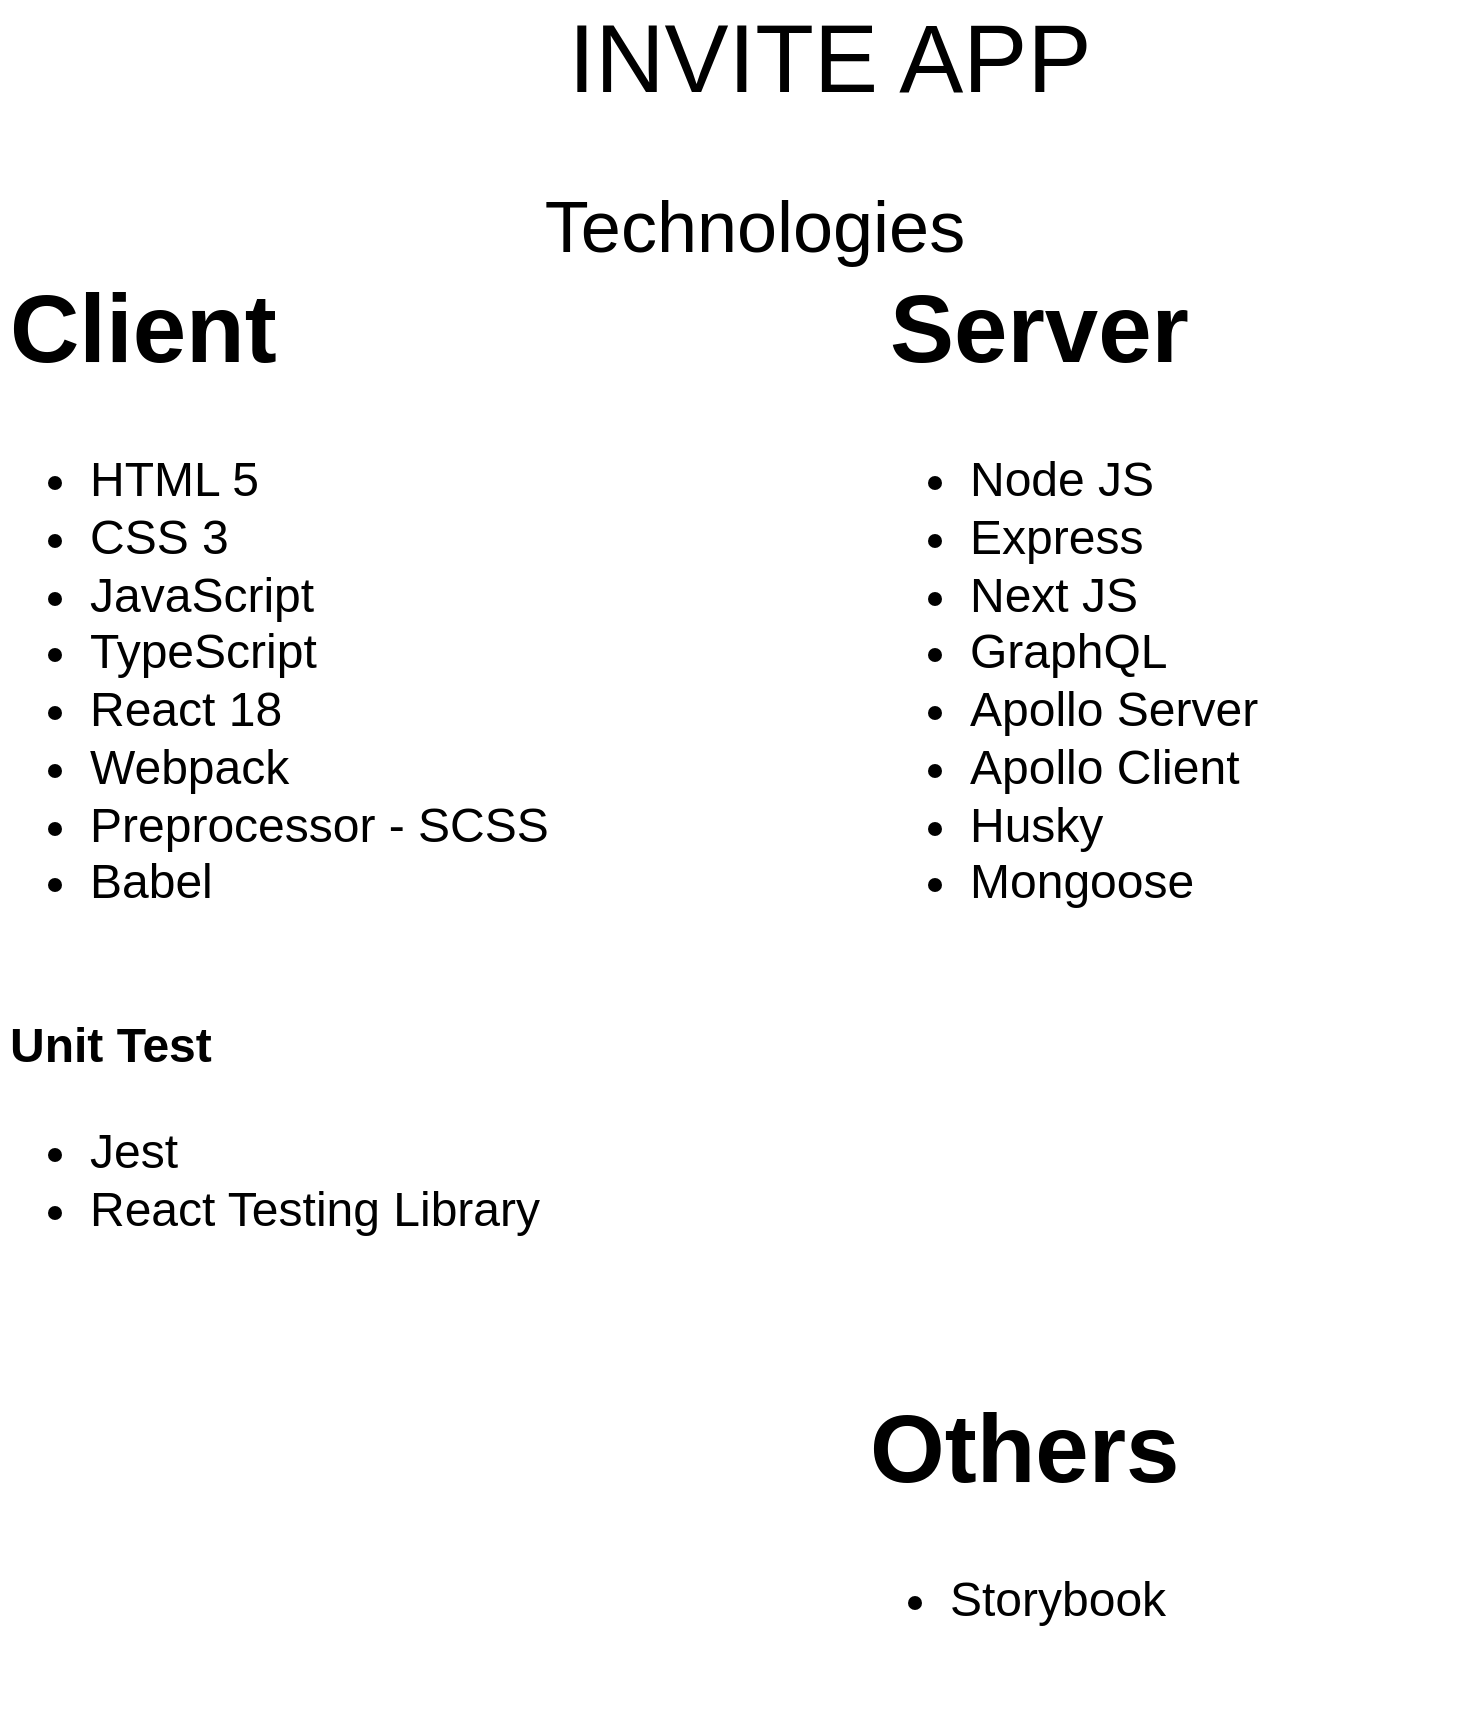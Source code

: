 <mxfile pages="11">
    <diagram id="Xn-SAyVoK6Zut4wSq48w" name="Technologies">
        <mxGraphModel dx="898" dy="461" grid="0" gridSize="10" guides="1" tooltips="1" connect="1" arrows="1" fold="1" page="1" pageScale="1" pageWidth="850" pageHeight="1100" background="none" math="0" shadow="0">
            <root>
                <mxCell id="0"/>
                <mxCell id="1" parent="0"/>
                <mxCell id="p1GCslSYtJwMGuCatIpr-1" value="&lt;font style=&quot;font-size: 48px;&quot;&gt;INVITE APP&lt;/font&gt;" style="text;html=1;strokeColor=none;fillColor=none;align=center;verticalAlign=middle;whiteSpace=wrap;rounded=0;" parent="1" vertex="1">
                    <mxGeometry x="272" y="50" width="306" height="30" as="geometry"/>
                </mxCell>
                <mxCell id="p1GCslSYtJwMGuCatIpr-3" value="&lt;font style=&quot;font-size: 36px;&quot;&gt;Technologies&lt;/font&gt;" style="text;html=1;strokeColor=none;fillColor=none;align=center;verticalAlign=middle;whiteSpace=wrap;rounded=0;fontSize=48;" parent="1" vertex="1">
                    <mxGeometry x="240" y="130" width="295" height="30" as="geometry"/>
                </mxCell>
                <mxCell id="p1GCslSYtJwMGuCatIpr-12" value="&lt;h1&gt;Client&lt;/h1&gt;&lt;p&gt;&lt;/p&gt;&lt;ul&gt;&lt;li&gt;HTML 5&lt;/li&gt;&lt;li&gt;CSS 3&lt;/li&gt;&lt;li&gt;JavaScript&lt;/li&gt;&lt;li&gt;TypeScript&lt;/li&gt;&lt;li&gt;React 18&lt;/li&gt;&lt;li&gt;Webpack&lt;/li&gt;&lt;li&gt;Preprocessor - SCSS&lt;/li&gt;&lt;li&gt;Babel&lt;/li&gt;&lt;/ul&gt;&lt;div&gt;&lt;br&gt;&lt;/div&gt;&lt;div&gt;&lt;b&gt;Unit Test&lt;/b&gt;&lt;/div&gt;&lt;div&gt;&lt;ul&gt;&lt;li&gt;Jest&lt;/li&gt;&lt;li&gt;React Testing Library&lt;/li&gt;&lt;/ul&gt;&lt;/div&gt;&lt;p&gt;&lt;/p&gt;" style="text;html=1;strokeColor=none;fillColor=none;spacing=5;spacingTop=-20;whiteSpace=wrap;overflow=hidden;rounded=0;fontSize=24;" parent="1" vertex="1">
                    <mxGeometry x="10" y="150" width="297.5" height="688" as="geometry"/>
                </mxCell>
                <mxCell id="p1GCslSYtJwMGuCatIpr-14" value="&lt;h1&gt;Server&lt;/h1&gt;&lt;p&gt;&lt;/p&gt;&lt;ul&gt;&lt;li&gt;Node JS&lt;/li&gt;&lt;li&gt;Express&lt;/li&gt;&lt;li&gt;Next JS&lt;/li&gt;&lt;li&gt;GraphQL&lt;/li&gt;&lt;li&gt;Apollo Server&lt;/li&gt;&lt;li&gt;Apollo Client&lt;/li&gt;&lt;li&gt;Husky&lt;/li&gt;&lt;li&gt;Mongoose&lt;/li&gt;&lt;/ul&gt;&lt;p&gt;&lt;/p&gt;" style="text;html=1;strokeColor=none;fillColor=none;spacing=5;spacingTop=-20;whiteSpace=wrap;overflow=hidden;rounded=0;fontSize=24;" parent="1" vertex="1">
                    <mxGeometry x="450" y="150" width="297.5" height="468" as="geometry"/>
                </mxCell>
                <mxCell id="p1GCslSYtJwMGuCatIpr-15" value="&lt;h1&gt;Others&lt;/h1&gt;&lt;p&gt;&lt;/p&gt;&lt;ul&gt;&lt;li&gt;Storybook&lt;/li&gt;&lt;/ul&gt;&lt;p&gt;&lt;/p&gt;" style="text;html=1;strokeColor=none;fillColor=none;spacing=5;spacingTop=-20;whiteSpace=wrap;overflow=hidden;rounded=0;fontSize=24;" parent="1" vertex="1">
                    <mxGeometry x="440" y="710" width="297.5" height="190" as="geometry"/>
                </mxCell>
            </root>
        </mxGraphModel>
    </diagram>
    <diagram id="lJyLB3QSISvime0fqCZ7" name="Pages and Components">
        <mxGraphModel dx="898" dy="461" grid="1" gridSize="10" guides="1" tooltips="1" connect="1" arrows="1" fold="1" page="1" pageScale="1" pageWidth="850" pageHeight="1100" math="0" shadow="0">
            <root>
                <mxCell id="0"/>
                <mxCell id="1" parent="0"/>
                <mxCell id="fW-Elu369OZHKlAIu80r-1" value="PAGES" style="text;html=1;strokeColor=#B20000;fillColor=#e51400;align=center;verticalAlign=middle;whiteSpace=wrap;rounded=0;shadow=1;fontColor=#ffffff;" parent="1" vertex="1">
                    <mxGeometry x="365" y="30" width="175" height="40" as="geometry"/>
                </mxCell>
                <mxCell id="fW-Elu369OZHKlAIu80r-17" value="LANDING PAGE" style="rounded=1;whiteSpace=wrap;html=1;shadow=1;strokeColor=#005700;strokeWidth=2;fillColor=#008a00;fontColor=#ffffff;" parent="1" vertex="1">
                    <mxGeometry x="60" y="100" width="180" height="40" as="geometry"/>
                </mxCell>
                <mxCell id="fW-Elu369OZHKlAIu80r-18" value="CREATE EVENT" style="rounded=1;whiteSpace=wrap;html=1;shadow=1;strokeColor=#006EAF;strokeWidth=2;fillColor=#1ba1e2;fontColor=#ffffff;" parent="1" vertex="1">
                    <mxGeometry x="293" y="102" width="137" height="36" as="geometry"/>
                </mxCell>
                <mxCell id="fW-Elu369OZHKlAIu80r-19" value="MANAGE EVENT" style="rounded=1;whiteSpace=wrap;html=1;shadow=1;strokeColor=#A50040;strokeWidth=2;fillColor=#d80073;fontColor=#ffffff;" parent="1" vertex="1">
                    <mxGeometry x="470" y="100" width="140" height="40" as="geometry"/>
                </mxCell>
                <mxCell id="fW-Elu369OZHKlAIu80r-20" value="" style="line;strokeWidth=4;html=1;perimeter=backbonePerimeter;points=[];outlineConnect=0;shadow=1;fillColor=default;" parent="1" vertex="1">
                    <mxGeometry x="120" y="180" width="620" height="10" as="geometry"/>
                </mxCell>
                <mxCell id="p4X9gnHEH8n3XHlPqQj--1" value="REGISTER/LOGIN" style="rounded=1;whiteSpace=wrap;html=1;shadow=1;strokeColor=#BD7000;strokeWidth=2;fillColor=#f0a30a;fontColor=#000000;" parent="1" vertex="1">
                    <mxGeometry x="640" y="98" width="140" height="40" as="geometry"/>
                </mxCell>
                <mxCell id="p4X9gnHEH8n3XHlPqQj--3" value="COMPONENTS" style="text;html=1;strokeColor=#B20000;fillColor=#e51400;align=center;verticalAlign=middle;whiteSpace=wrap;rounded=0;shadow=1;fontColor=#ffffff;" parent="1" vertex="1">
                    <mxGeometry x="365" y="220" width="175" height="40" as="geometry"/>
                </mxCell>
                <mxCell id="EMXlrduJ7cGaUT8pO6QN-1" value="Create Event" style="rounded=1;whiteSpace=wrap;html=1;" parent="1" vertex="1">
                    <mxGeometry x="30" y="310" width="270" height="40" as="geometry"/>
                </mxCell>
                <mxCell id="8NyOhokhUFrgPlTrBqZi-3" value="Manage Event" style="rounded=1;whiteSpace=wrap;html=1;" parent="1" vertex="1">
                    <mxGeometry x="310" y="310" width="270" height="40" as="geometry"/>
                </mxCell>
                <mxCell id="S1zVb8U_gJ6zG0qiiNb_-1" value="LOGIN" style="rounded=1;whiteSpace=wrap;html=1;" parent="1" vertex="1">
                    <mxGeometry x="590" y="310" width="120" height="40" as="geometry"/>
                </mxCell>
                <mxCell id="S1zVb8U_gJ6zG0qiiNb_-2" value="REGISTER" style="rounded=1;whiteSpace=wrap;html=1;" parent="1" vertex="1">
                    <mxGeometry x="730" y="310" width="120" height="40" as="geometry"/>
                </mxCell>
                <mxCell id="S1zVb8U_gJ6zG0qiiNb_-3" value="1. &lt;b&gt;BUTTONS&lt;/b&gt; - Large, Medium, Small" style="text;html=1;align=center;verticalAlign=middle;resizable=0;points=[];autosize=1;strokeColor=none;fillColor=none;" parent="1" vertex="1">
                    <mxGeometry x="5" y="280" width="210" height="20" as="geometry"/>
                </mxCell>
                <mxCell id="ogaXJcQTMYHV_J7i0pv9-1" value="2. &lt;b&gt;FORM -&amp;nbsp; &lt;/b&gt;Props (Title/string , submit / button, Labels / Array" style="text;html=1;align=center;verticalAlign=middle;resizable=0;points=[];autosize=1;strokeColor=none;fillColor=none;" parent="1" vertex="1">
                    <mxGeometry x="5" y="380" width="340" height="20" as="geometry"/>
                </mxCell>
                <mxCell id="0I_2NPV5RXkCOvtNEqDe-1" value="3. &lt;b&gt;Event&lt;/b&gt;&amp;nbsp; Component - Props (Title)" style="text;html=1;align=center;verticalAlign=middle;resizable=0;points=[];autosize=1;strokeColor=none;fillColor=none;" parent="1" vertex="1">
                    <mxGeometry x="3" y="420" width="210" height="20" as="geometry"/>
                </mxCell>
                <mxCell id="ZtXsJkoijtdhmVQvwkmo-1" value="4. &lt;b&gt;TextInput&lt;/b&gt;&amp;nbsp;" style="text;html=1;align=center;verticalAlign=middle;resizable=0;points=[];autosize=1;strokeColor=none;fillColor=none;" parent="1" vertex="1">
                    <mxGeometry x="3" y="450" width="90" height="20" as="geometry"/>
                </mxCell>
                <mxCell id="Yr9aOMKbY3pBigblt-CD-1" value="5. &lt;b&gt;Map &lt;/b&gt;Component" style="text;html=1;align=center;verticalAlign=middle;resizable=0;points=[];autosize=1;strokeColor=none;fillColor=none;" parent="1" vertex="1">
                    <mxGeometry x="5" y="480" width="120" height="20" as="geometry"/>
                </mxCell>
            </root>
        </mxGraphModel>
    </diagram>
    <diagram id="QhRBAZqDqYKPn1xLzE4J" name="Landing Page">
        <mxGraphModel dx="898" dy="461" grid="1" gridSize="10" guides="1" tooltips="1" connect="1" arrows="1" fold="1" page="1" pageScale="1" pageWidth="1100" pageHeight="850" math="0" shadow="0">
            <root>
                <mxCell id="0"/>
                <mxCell id="1" parent="0"/>
                <mxCell id="3tWEBFqnM_WwQ4-SeRnU-1" value="LOGIN" style="rounded=1;whiteSpace=wrap;html=1;" parent="1" vertex="1">
                    <mxGeometry x="770" y="40" width="120" height="40" as="geometry"/>
                </mxCell>
                <mxCell id="3tWEBFqnM_WwQ4-SeRnU-2" value="REGISTER" style="rounded=1;whiteSpace=wrap;html=1;" parent="1" vertex="1">
                    <mxGeometry x="930" y="40" width="120" height="40" as="geometry"/>
                </mxCell>
                <mxCell id="3tWEBFqnM_WwQ4-SeRnU-3" value="SmartEvent" style="ellipse;shape=cloud;whiteSpace=wrap;html=1;" parent="1" vertex="1">
                    <mxGeometry x="20" y="30" width="100" height="50" as="geometry"/>
                </mxCell>
                <mxCell id="SIzvsyJrWz6A6VFfKtSw-1" value="" style="whiteSpace=wrap;html=1;aspect=fixed;" parent="1" vertex="1">
                    <mxGeometry x="340" y="120" width="420" height="420" as="geometry"/>
                </mxCell>
                <mxCell id="SIzvsyJrWz6A6VFfKtSw-2" value="Welcome Guest / User" style="text;html=1;strokeColor=none;fillColor=none;align=center;verticalAlign=middle;whiteSpace=wrap;rounded=0;" parent="1" vertex="1">
                    <mxGeometry x="460" y="190" width="180" height="30" as="geometry"/>
                </mxCell>
                <mxCell id="SIzvsyJrWz6A6VFfKtSw-3" value="Create Event" style="rounded=1;whiteSpace=wrap;html=1;" parent="1" vertex="1">
                    <mxGeometry x="420" y="260" width="270" height="40" as="geometry"/>
                </mxCell>
                <mxCell id="SIzvsyJrWz6A6VFfKtSw-4" value="Manage Event" style="rounded=1;whiteSpace=wrap;html=1;" parent="1" vertex="1">
                    <mxGeometry x="420" y="330" width="270" height="40" as="geometry"/>
                </mxCell>
                <mxCell id="QPFl1qQPgixBoJE8WHyE-1" value="" style="whiteSpace=wrap;html=1;aspect=fixed;" parent="1" vertex="1">
                    <mxGeometry x="340" y="650" width="420" height="420" as="geometry"/>
                </mxCell>
                <mxCell id="QPFl1qQPgixBoJE8WHyE-2" value="Welcome Alex" style="text;html=1;strokeColor=none;fillColor=none;align=center;verticalAlign=middle;whiteSpace=wrap;rounded=0;" parent="1" vertex="1">
                    <mxGeometry x="475" y="710" width="180" height="30" as="geometry"/>
                </mxCell>
                <mxCell id="QPFl1qQPgixBoJE8WHyE-3" value="Create Event" style="rounded=1;whiteSpace=wrap;html=1;" parent="1" vertex="1">
                    <mxGeometry x="495" y="780" width="120" height="40" as="geometry"/>
                </mxCell>
                <mxCell id="QPFl1qQPgixBoJE8WHyE-4" value="Manage Event" style="rounded=1;whiteSpace=wrap;html=1;" parent="1" vertex="1">
                    <mxGeometry x="495" y="850" width="120" height="40" as="geometry"/>
                </mxCell>
            </root>
        </mxGraphModel>
    </diagram>
    <diagram id="iezeGntL7nADR3_q0lsA" name="Create Event Page">
        <mxGraphModel dx="898" dy="461" grid="1" gridSize="10" guides="1" tooltips="1" connect="1" arrows="1" fold="1" page="1" pageScale="1" pageWidth="1100" pageHeight="850" math="0" shadow="0">
            <root>
                <mxCell id="0"/>
                <mxCell id="1" parent="0"/>
                <mxCell id="5-Ai5ycDqhLJexFFRrVn-1" value="LOGIN" style="rounded=1;whiteSpace=wrap;html=1;" parent="1" vertex="1">
                    <mxGeometry x="750" y="20" width="120" height="40" as="geometry"/>
                </mxCell>
                <mxCell id="5-Ai5ycDqhLJexFFRrVn-2" value="REGISTER" style="rounded=1;whiteSpace=wrap;html=1;" parent="1" vertex="1">
                    <mxGeometry x="910" y="20" width="120" height="40" as="geometry"/>
                </mxCell>
                <mxCell id="SwQsHoYKyLkaslIDUNk1-1" value="SmartEvent" style="ellipse;shape=cloud;whiteSpace=wrap;html=1;" parent="1" vertex="1">
                    <mxGeometry x="50" y="30" width="100" height="50" as="geometry"/>
                </mxCell>
                <mxCell id="RPlRJoQCnFifsj88q3Kk-2" value="" style="whiteSpace=wrap;html=1;aspect=fixed;" parent="1" vertex="1">
                    <mxGeometry x="215" y="90" width="710" height="710" as="geometry"/>
                </mxCell>
                <mxCell id="RPlRJoQCnFifsj88q3Kk-18" value="ADD ADDRESS" style="text;html=1;strokeColor=none;fillColor=none;align=center;verticalAlign=middle;whiteSpace=wrap;rounded=0;" parent="1" vertex="1">
                    <mxGeometry x="490" y="550" width="150" height="30" as="geometry"/>
                </mxCell>
                <mxCell id="mnRfohH5io-516rbFHlW-8" value="EVENT" style="text;html=1;strokeColor=none;fillColor=none;align=center;verticalAlign=middle;whiteSpace=wrap;rounded=0;" parent="1" vertex="1">
                    <mxGeometry x="500" y="150" width="150" height="30" as="geometry"/>
                </mxCell>
                <mxCell id="mnRfohH5io-516rbFHlW-9" value="CREATE EVENT" style="text;html=1;strokeColor=default;fillColor=none;align=center;verticalAlign=middle;whiteSpace=wrap;rounded=0;" parent="1" vertex="1">
                    <mxGeometry x="530" y="679" width="150" height="30" as="geometry"/>
                </mxCell>
                <mxCell id="mnRfohH5io-516rbFHlW-10" value="" style="line;strokeWidth=1;html=1;perimeter=backbonePerimeter;points=[];outlineConnect=0;fillColor=default;strokeColor=default;" parent="1" vertex="1">
                    <mxGeometry x="540" y="170" width="70" height="10" as="geometry"/>
                </mxCell>
                <mxCell id="mnRfohH5io-516rbFHlW-11" value="" style="line;strokeWidth=2;html=1;perimeter=backbonePerimeter;points=[];outlineConnect=0;strokeColor=#999999;" parent="1" vertex="1">
                    <mxGeometry x="291" y="256" width="560" height="10" as="geometry"/>
                </mxCell>
                <mxCell id="RPlRJoQCnFifsj88q3Kk-4" value="Event Name" style="text;html=1;align=center;verticalAlign=middle;whiteSpace=wrap;rounded=0;strokeColor=default;" parent="1" vertex="1">
                    <mxGeometry x="370" y="200" width="150" height="30" as="geometry"/>
                </mxCell>
                <mxCell id="RPlRJoQCnFifsj88q3Kk-6" value="Linda's 40th Birthday Celebration" style="text;html=1;strokeColor=default;fillColor=none;align=center;verticalAlign=middle;whiteSpace=wrap;rounded=0;" parent="1" vertex="1">
                    <mxGeometry x="570" y="200" width="250" height="30" as="geometry"/>
                </mxCell>
                <mxCell id="mnRfohH5io-516rbFHlW-14" value="" style="line;strokeWidth=2;html=1;perimeter=backbonePerimeter;points=[];outlineConnect=0;strokeColor=#999999;" parent="1" vertex="1">
                    <mxGeometry x="290" y="600" width="560" height="10" as="geometry"/>
                </mxCell>
                <mxCell id="cOP5O16dUNdgW7M-_j1t-1" value="" style="line;strokeWidth=1;html=1;perimeter=backbonePerimeter;points=[];outlineConnect=0;fillColor=default;strokeColor=default;" parent="1" vertex="1">
                    <mxGeometry x="510" y="575" width="110" height="10" as="geometry"/>
                </mxCell>
                <mxCell id="cOP5O16dUNdgW7M-_j1t-2" value="Event Type" style="text;html=1;strokeColor=none;fillColor=none;align=center;verticalAlign=middle;whiteSpace=wrap;rounded=0;" parent="1" vertex="1">
                    <mxGeometry x="500" y="276" width="150" height="30" as="geometry"/>
                </mxCell>
                <mxCell id="cOP5O16dUNdgW7M-_j1t-3" value="" style="line;strokeWidth=2;html=1;perimeter=backbonePerimeter;points=[];outlineConnect=0;strokeColor=#999999;" parent="1" vertex="1">
                    <mxGeometry x="300" y="530" width="560" height="10" as="geometry"/>
                </mxCell>
                <mxCell id="cOP5O16dUNdgW7M-_j1t-4" value="Search" style="text;html=1;strokeColor=default;fillColor=none;align=left;verticalAlign=middle;whiteSpace=wrap;rounded=0;" parent="1" vertex="1">
                    <mxGeometry x="360" y="320" width="490" height="30" as="geometry"/>
                </mxCell>
                <mxCell id="cOP5O16dUNdgW7M-_j1t-5" value="Customize" style="text;html=1;strokeColor=default;fillColor=none;align=center;verticalAlign=middle;whiteSpace=wrap;rounded=0;" parent="1" vertex="1">
                    <mxGeometry x="360" y="460" width="490" height="35" as="geometry"/>
                </mxCell>
                <mxCell id="cOP5O16dUNdgW7M-_j1t-6" value="Event One" style="text;html=1;strokeColor=default;fillColor=none;align=center;verticalAlign=middle;whiteSpace=wrap;rounded=0;" parent="1" vertex="1">
                    <mxGeometry x="390" y="360" width="430" height="30" as="geometry"/>
                </mxCell>
                <mxCell id="cOP5O16dUNdgW7M-_j1t-8" value="Event Two" style="text;html=1;strokeColor=default;fillColor=none;align=center;verticalAlign=middle;whiteSpace=wrap;rounded=0;" parent="1" vertex="1">
                    <mxGeometry x="390" y="398" width="430" height="30" as="geometry"/>
                </mxCell>
                <mxCell id="cOP5O16dUNdgW7M-_j1t-9" value="" style="line;strokeWidth=1;html=1;perimeter=backbonePerimeter;points=[];outlineConnect=0;fillColor=default;strokeColor=default;" parent="1" vertex="1">
                    <mxGeometry x="540" y="300" width="70" height="10" as="geometry"/>
                </mxCell>
                <mxCell id="4sWzs_sI3A84SC3bz6WR-1" value="Expected Total Guest" style="text;html=1;align=center;verticalAlign=middle;whiteSpace=wrap;rounded=0;strokeColor=default;" parent="1" vertex="1">
                    <mxGeometry x="464" y="620" width="150" height="30" as="geometry"/>
                </mxCell>
                <mxCell id="4sWzs_sI3A84SC3bz6WR-2" value="150" style="text;html=1;align=center;verticalAlign=middle;whiteSpace=wrap;rounded=0;strokeColor=default;" parent="1" vertex="1">
                    <mxGeometry x="640" y="618" width="50" height="30" as="geometry"/>
                </mxCell>
            </root>
        </mxGraphModel>
    </diagram>
    <diagram name="ManageEventComponent" id="S4HHt3UQBQHHkiGq3JgE">
        <mxGraphModel dx="898" dy="461" grid="1" gridSize="10" guides="1" tooltips="1" connect="1" arrows="1" fold="1" page="1" pageScale="1" pageWidth="1100" pageHeight="850" math="0" shadow="0">
            <root>
                <mxCell id="dXKO_xbEjAQ5UVsW3sVF-0"/>
                <mxCell id="dXKO_xbEjAQ5UVsW3sVF-1" parent="dXKO_xbEjAQ5UVsW3sVF-0"/>
                <mxCell id="dXKO_xbEjAQ5UVsW3sVF-2" value="USER ALEX" style="rounded=1;whiteSpace=wrap;html=1;" parent="dXKO_xbEjAQ5UVsW3sVF-1" vertex="1">
                    <mxGeometry x="750" y="20" width="120" height="40" as="geometry"/>
                </mxCell>
                <mxCell id="dXKO_xbEjAQ5UVsW3sVF-3" value="LOGOUT" style="rounded=1;whiteSpace=wrap;html=1;" parent="dXKO_xbEjAQ5UVsW3sVF-1" vertex="1">
                    <mxGeometry x="910" y="20" width="120" height="40" as="geometry"/>
                </mxCell>
                <mxCell id="dXKO_xbEjAQ5UVsW3sVF-4" value="SmartEvent" style="ellipse;shape=cloud;whiteSpace=wrap;html=1;" parent="dXKO_xbEjAQ5UVsW3sVF-1" vertex="1">
                    <mxGeometry x="50" y="30" width="100" height="50" as="geometry"/>
                </mxCell>
                <mxCell id="dXKO_xbEjAQ5UVsW3sVF-5" value="" style="whiteSpace=wrap;html=1;aspect=fixed;" parent="dXKO_xbEjAQ5UVsW3sVF-1" vertex="1">
                    <mxGeometry x="215" y="140" width="710" height="710" as="geometry"/>
                </mxCell>
                <mxCell id="dXKO_xbEjAQ5UVsW3sVF-6" value="Event Type" style="text;html=1;strokeColor=none;fillColor=none;align=center;verticalAlign=middle;whiteSpace=wrap;rounded=0;" parent="dXKO_xbEjAQ5UVsW3sVF-1" vertex="1">
                    <mxGeometry x="500" y="300" width="150" height="30" as="geometry"/>
                </mxCell>
                <mxCell id="dXKO_xbEjAQ5UVsW3sVF-7" value="" style="line;strokeWidth=2;html=1;perimeter=backbonePerimeter;points=[];outlineConnect=0;strokeColor=#999999;" parent="dXKO_xbEjAQ5UVsW3sVF-1" vertex="1">
                    <mxGeometry x="350" y="260" width="430" height="10" as="geometry"/>
                </mxCell>
                <mxCell id="dXKO_xbEjAQ5UVsW3sVF-8" value="EDIT ADDRESS" style="text;html=1;strokeColor=default;fillColor=none;align=center;verticalAlign=middle;whiteSpace=wrap;rounded=0;" parent="dXKO_xbEjAQ5UVsW3sVF-1" vertex="1">
                    <mxGeometry x="490" y="480" width="150" height="30" as="geometry"/>
                </mxCell>
                <mxCell id="dXKO_xbEjAQ5UVsW3sVF-9" value="GUEST DETAILS" style="text;html=1;strokeColor=default;fillColor=none;align=center;verticalAlign=middle;whiteSpace=wrap;rounded=0;" parent="dXKO_xbEjAQ5UVsW3sVF-1" vertex="1">
                    <mxGeometry x="490" y="570" width="150" height="30" as="geometry"/>
                </mxCell>
                <mxCell id="dXKO_xbEjAQ5UVsW3sVF-10" value="" style="group" parent="dXKO_xbEjAQ5UVsW3sVF-1" vertex="1" connectable="0">
                    <mxGeometry x="340" y="620" width="560" height="110" as="geometry"/>
                </mxCell>
                <mxCell id="dXKO_xbEjAQ5UVsW3sVF-11" value="&amp;nbsp; First Name" style="text;html=1;align=left;verticalAlign=middle;whiteSpace=wrap;rounded=0;strokeColor=default;" parent="dXKO_xbEjAQ5UVsW3sVF-10" vertex="1">
                    <mxGeometry x="-30" y="-10" width="150" height="30" as="geometry"/>
                </mxCell>
                <mxCell id="dXKO_xbEjAQ5UVsW3sVF-12" value="&amp;nbsp; Alex" style="text;html=1;strokeColor=default;fillColor=none;align=left;verticalAlign=middle;whiteSpace=wrap;rounded=0;" parent="dXKO_xbEjAQ5UVsW3sVF-10" vertex="1">
                    <mxGeometry x="150" y="-10" width="380" height="30" as="geometry"/>
                </mxCell>
                <mxCell id="dXKO_xbEjAQ5UVsW3sVF-13" value="&amp;nbsp; Last Name" style="text;html=1;align=left;verticalAlign=middle;whiteSpace=wrap;rounded=0;strokeColor=default;" parent="dXKO_xbEjAQ5UVsW3sVF-10" vertex="1">
                    <mxGeometry x="-30" y="30" width="150" height="30" as="geometry"/>
                </mxCell>
                <mxCell id="dXKO_xbEjAQ5UVsW3sVF-14" value="&amp;nbsp; Agunbiade" style="text;html=1;strokeColor=default;fillColor=none;align=left;verticalAlign=middle;whiteSpace=wrap;rounded=0;" parent="dXKO_xbEjAQ5UVsW3sVF-10" vertex="1">
                    <mxGeometry x="150" y="30" width="380" height="30" as="geometry"/>
                </mxCell>
                <mxCell id="dXKO_xbEjAQ5UVsW3sVF-15" value="&amp;nbsp; Email" style="text;html=1;align=left;verticalAlign=middle;whiteSpace=wrap;rounded=0;strokeColor=default;" parent="dXKO_xbEjAQ5UVsW3sVF-10" vertex="1">
                    <mxGeometry x="-30" y="70" width="150" height="30" as="geometry"/>
                </mxCell>
                <mxCell id="dXKO_xbEjAQ5UVsW3sVF-16" value="&amp;nbsp;Optional" style="text;html=1;strokeColor=default;fillColor=none;align=left;verticalAlign=middle;whiteSpace=wrap;rounded=0;" parent="dXKO_xbEjAQ5UVsW3sVF-10" vertex="1">
                    <mxGeometry x="150" y="70" width="380" height="30" as="geometry"/>
                </mxCell>
                <mxCell id="dXKO_xbEjAQ5UVsW3sVF-17" value="EVENT" style="text;html=1;strokeColor=none;fillColor=none;align=center;verticalAlign=middle;whiteSpace=wrap;rounded=0;" parent="dXKO_xbEjAQ5UVsW3sVF-1" vertex="1">
                    <mxGeometry x="500" y="150" width="150" height="30" as="geometry"/>
                </mxCell>
                <mxCell id="dXKO_xbEjAQ5UVsW3sVF-18" value="SAVE EVENT" style="text;html=1;strokeColor=default;fillColor=none;align=center;verticalAlign=middle;whiteSpace=wrap;rounded=0;" parent="dXKO_xbEjAQ5UVsW3sVF-1" vertex="1">
                    <mxGeometry x="490" y="769" width="150" height="30" as="geometry"/>
                </mxCell>
                <mxCell id="dXKO_xbEjAQ5UVsW3sVF-19" value="" style="line;strokeWidth=1;html=1;perimeter=backbonePerimeter;points=[];outlineConnect=0;fillColor=default;strokeColor=default;" parent="dXKO_xbEjAQ5UVsW3sVF-1" vertex="1">
                    <mxGeometry x="540" y="170" width="70" height="10" as="geometry"/>
                </mxCell>
                <mxCell id="dXKO_xbEjAQ5UVsW3sVF-20" value="" style="line;strokeWidth=2;html=1;perimeter=backbonePerimeter;points=[];outlineConnect=0;strokeColor=#999999;" parent="dXKO_xbEjAQ5UVsW3sVF-1" vertex="1">
                    <mxGeometry x="290" y="420" width="560" height="10" as="geometry"/>
                </mxCell>
                <mxCell id="dXKO_xbEjAQ5UVsW3sVF-21" value="--- SELECT---" style="text;html=1;strokeColor=default;fillColor=none;align=center;verticalAlign=middle;whiteSpace=wrap;rounded=0;" parent="dXKO_xbEjAQ5UVsW3sVF-1" vertex="1">
                    <mxGeometry x="350" y="360" width="150" height="30" as="geometry"/>
                </mxCell>
                <mxCell id="dXKO_xbEjAQ5UVsW3sVF-22" value="Customize" style="text;html=1;strokeColor=default;fillColor=none;align=center;verticalAlign=middle;whiteSpace=wrap;rounded=0;" parent="dXKO_xbEjAQ5UVsW3sVF-1" vertex="1">
                    <mxGeometry x="670" y="360" width="150" height="30" as="geometry"/>
                </mxCell>
                <mxCell id="dXKO_xbEjAQ5UVsW3sVF-23" value="" style="line;strokeWidth=1;html=1;perimeter=backbonePerimeter;points=[];outlineConnect=0;fillColor=default;strokeColor=default;" parent="dXKO_xbEjAQ5UVsW3sVF-1" vertex="1">
                    <mxGeometry x="530" y="320" width="90" height="10" as="geometry"/>
                </mxCell>
                <mxCell id="dXKO_xbEjAQ5UVsW3sVF-24" value="Event Name" style="text;html=1;align=center;verticalAlign=middle;whiteSpace=wrap;rounded=0;strokeColor=default;" parent="dXKO_xbEjAQ5UVsW3sVF-1" vertex="1">
                    <mxGeometry x="370" y="200" width="150" height="30" as="geometry"/>
                </mxCell>
                <mxCell id="dXKO_xbEjAQ5UVsW3sVF-25" value="Linda's 40th Birthday Celebration" style="text;html=1;strokeColor=default;fillColor=none;align=center;verticalAlign=middle;whiteSpace=wrap;rounded=0;" parent="dXKO_xbEjAQ5UVsW3sVF-1" vertex="1">
                    <mxGeometry x="570" y="200" width="250" height="30" as="geometry"/>
                </mxCell>
                <mxCell id="dXKO_xbEjAQ5UVsW3sVF-26" value="" style="line;strokeWidth=2;html=1;perimeter=backbonePerimeter;points=[];outlineConnect=0;strokeColor=#999999;" parent="dXKO_xbEjAQ5UVsW3sVF-1" vertex="1">
                    <mxGeometry x="290" y="530" width="560" height="10" as="geometry"/>
                </mxCell>
                <mxCell id="4ufdPyjg4l3d7SzmE6uR-0" value="Page Details:" style="text;html=1;align=center;verticalAlign=middle;resizable=0;points=[];autosize=1;strokeColor=#006EAF;fillColor=#1ba1e2;fontColor=#ffffff;" parent="dXKO_xbEjAQ5UVsW3sVF-1" vertex="1">
                    <mxGeometry x="27" y="180" width="90" height="20" as="geometry"/>
                </mxCell>
                <mxCell id="4ufdPyjg4l3d7SzmE6uR-1" value="1. &lt;b&gt;LABELS&lt;/b&gt; - Event Name,&lt;br&gt;Guest Details,&lt;br&gt;FirstName,&lt;br&gt;Last Name,&lt;br&gt;Email" style="text;html=1;align=center;verticalAlign=middle;resizable=0;points=[];autosize=1;strokeColor=none;fillColor=none;" parent="dXKO_xbEjAQ5UVsW3sVF-1" vertex="1">
                    <mxGeometry x="20" y="220" width="160" height="80" as="geometry"/>
                </mxCell>
            </root>
        </mxGraphModel>
    </diagram>
    <diagram id="NeDH9M6w_2fgI2cpJE89" name="address component">
        <mxGraphModel dx="898" dy="461" grid="1" gridSize="10" guides="1" tooltips="1" connect="1" arrows="1" fold="1" page="1" pageScale="1" pageWidth="1100" pageHeight="850" math="0" shadow="0">
            <root>
                <mxCell id="0"/>
                <mxCell id="1" parent="0"/>
                <mxCell id="qcgME6iu7N1VWrRdetNr-1" value="" style="whiteSpace=wrap;html=1;aspect=fixed;strokeColor=default;" parent="1" vertex="1">
                    <mxGeometry x="330" y="80" width="470" height="470" as="geometry"/>
                </mxCell>
                <mxCell id="qcgME6iu7N1VWrRdetNr-2" value="Address" style="text;html=1;strokeColor=default;fillColor=none;align=left;verticalAlign=middle;whiteSpace=wrap;rounded=0;" parent="1" vertex="1">
                    <mxGeometry x="350" y="150" width="430" height="30" as="geometry"/>
                </mxCell>
                <mxCell id="qcgME6iu7N1VWrRdetNr-4" value="Google Maps" style="text;html=1;strokeColor=none;fillColor=none;align=center;verticalAlign=middle;whiteSpace=wrap;rounded=0;" parent="1" vertex="1">
                    <mxGeometry x="500" y="110" width="100" height="30" as="geometry"/>
                </mxCell>
                <mxCell id="qcgME6iu7N1VWrRdetNr-6" value="Add" style="rounded=1;whiteSpace=wrap;html=1;strokeColor=default;" parent="1" vertex="1">
                    <mxGeometry x="470" y="330" width="150" height="60" as="geometry"/>
                </mxCell>
                <mxCell id="qcgME6iu7N1VWrRdetNr-7" value="Custom" style="rounded=1;whiteSpace=wrap;html=1;strokeColor=none;" parent="1" vertex="1">
                    <mxGeometry x="470" y="210" width="150" height="40" as="geometry"/>
                </mxCell>
                <mxCell id="qcgME6iu7N1VWrRdetNr-8" value="Address" style="text;html=1;strokeColor=default;fillColor=none;align=left;verticalAlign=middle;whiteSpace=wrap;rounded=0;" parent="1" vertex="1">
                    <mxGeometry x="350" y="270" width="430" height="30" as="geometry"/>
                </mxCell>
            </root>
        </mxGraphModel>
    </diagram>
    <diagram id="LVdc1xWClkJ4-lFZ7d0k" name="Events Page">
        <mxGraphModel dx="898" dy="461" grid="1" gridSize="10" guides="1" tooltips="1" connect="1" arrows="1" fold="1" page="1" pageScale="1" pageWidth="1100" pageHeight="850" math="0" shadow="0">
            <root>
                <mxCell id="0"/>
                <mxCell id="1" parent="0"/>
                <mxCell id="xk-rQkxIGSHV5AgOXCNM-1" value="" style="whiteSpace=wrap;html=1;aspect=fixed;shadow=1;strokeColor=default;strokeWidth=2;fillColor=default;" parent="1" vertex="1">
                    <mxGeometry x="275" y="120" width="550" height="550" as="geometry"/>
                </mxCell>
                <mxCell id="uUik7xJrsVcrg7tLhh0f-1" value="LOGIN" style="rounded=1;whiteSpace=wrap;html=1;" parent="1" vertex="1">
                    <mxGeometry x="710" y="20" width="120" height="40" as="geometry"/>
                </mxCell>
                <mxCell id="uUik7xJrsVcrg7tLhh0f-2" value="REGISTER" style="rounded=1;whiteSpace=wrap;html=1;" parent="1" vertex="1">
                    <mxGeometry x="840" y="20" width="120" height="40" as="geometry"/>
                </mxCell>
                <mxCell id="uUik7xJrsVcrg7tLhh0f-3" value="SmartEvent" style="ellipse;shape=cloud;whiteSpace=wrap;html=1;" parent="1" vertex="1">
                    <mxGeometry x="60" y="10" width="100" height="50" as="geometry"/>
                </mxCell>
                <mxCell id="uUik7xJrsVcrg7tLhh0f-4" value="Upcoming Events" style="text;html=1;strokeColor=#006EAF;fillColor=#1ba1e2;align=center;verticalAlign=middle;whiteSpace=wrap;rounded=0;shadow=1;fontColor=#ffffff;" parent="1" vertex="1">
                    <mxGeometry x="475" y="160" width="150" height="30" as="geometry"/>
                </mxCell>
                <mxCell id="uUik7xJrsVcrg7tLhh0f-5" value="" style="line;strokeWidth=4;html=1;perimeter=backbonePerimeter;points=[];outlineConnect=0;shadow=1;fillColor=default;" parent="1" vertex="1">
                    <mxGeometry x="470" y="190" width="160" height="10" as="geometry"/>
                </mxCell>
                <mxCell id="uUik7xJrsVcrg7tLhh0f-6" value="&lt;ul&gt;&lt;li&gt;Event 1&lt;/li&gt;&lt;/ul&gt;" style="text;html=1;strokeColor=none;fillColor=none;align=left;verticalAlign=middle;whiteSpace=wrap;rounded=0;shadow=1;" parent="1" vertex="1">
                    <mxGeometry x="290" y="221" width="200" height="30" as="geometry"/>
                </mxCell>
                <mxCell id="uUik7xJrsVcrg7tLhh0f-8" value="&lt;ul&gt;&lt;li&gt;Event 2&lt;/li&gt;&lt;/ul&gt;" style="text;html=1;strokeColor=none;fillColor=none;align=left;verticalAlign=middle;whiteSpace=wrap;rounded=0;shadow=1;" parent="1" vertex="1">
                    <mxGeometry x="290" y="251" width="200" height="30" as="geometry"/>
                </mxCell>
                <mxCell id="uUik7xJrsVcrg7tLhh0f-10" value="&lt;ul&gt;&lt;li&gt;Event 3&lt;/li&gt;&lt;/ul&gt;" style="text;html=1;strokeColor=none;fillColor=none;align=left;verticalAlign=middle;whiteSpace=wrap;rounded=0;shadow=1;" parent="1" vertex="1">
                    <mxGeometry x="290" y="286" width="200" height="30" as="geometry"/>
                </mxCell>
                <mxCell id="uUik7xJrsVcrg7tLhh0f-11" value="2022-01-03" style="rounded=0;whiteSpace=wrap;html=1;shadow=1;strokeColor=default;strokeWidth=2;fillColor=default;" parent="1" vertex="1">
                    <mxGeometry x="460" y="286" width="270" height="30" as="geometry"/>
                </mxCell>
                <mxCell id="uUik7xJrsVcrg7tLhh0f-13" value="" style="line;strokeWidth=4;html=1;perimeter=backbonePerimeter;points=[];outlineConnect=0;shadow=1;fillColor=default;" parent="1" vertex="1">
                    <mxGeometry x="470" y="190" width="160" height="10" as="geometry"/>
                </mxCell>
                <mxCell id="uUik7xJrsVcrg7tLhh0f-14" value="&lt;ul&gt;&lt;li&gt;Event 1&lt;/li&gt;&lt;/ul&gt;" style="text;html=1;strokeColor=none;fillColor=none;align=left;verticalAlign=middle;whiteSpace=wrap;rounded=0;shadow=1;" parent="1" vertex="1">
                    <mxGeometry x="290" y="221" width="200" height="30" as="geometry"/>
                </mxCell>
                <mxCell id="uUik7xJrsVcrg7tLhh0f-15" value="2022-01-01" style="rounded=0;whiteSpace=wrap;html=1;shadow=1;strokeColor=default;strokeWidth=2;fillColor=default;" parent="1" vertex="1">
                    <mxGeometry x="460" y="221" width="270" height="30" as="geometry"/>
                </mxCell>
                <mxCell id="uUik7xJrsVcrg7tLhh0f-17" value="2022-01-02" style="rounded=0;whiteSpace=wrap;html=1;shadow=1;strokeColor=default;strokeWidth=2;fillColor=default;" parent="1" vertex="1">
                    <mxGeometry x="460" y="251" width="270" height="30" as="geometry"/>
                </mxCell>
                <mxCell id="uUik7xJrsVcrg7tLhh0f-20" value="Passed Events" style="text;html=1;strokeColor=#B20000;fillColor=#e51400;align=center;verticalAlign=middle;whiteSpace=wrap;rounded=0;shadow=1;fontColor=#ffffff;" parent="1" vertex="1">
                    <mxGeometry x="485" y="360" width="150" height="30" as="geometry"/>
                </mxCell>
                <mxCell id="uUik7xJrsVcrg7tLhh0f-21" value="" style="line;strokeWidth=4;html=1;perimeter=backbonePerimeter;points=[];outlineConnect=0;shadow=1;fillColor=default;" parent="1" vertex="1">
                    <mxGeometry x="480" y="390" width="160" height="10" as="geometry"/>
                </mxCell>
                <mxCell id="uUik7xJrsVcrg7tLhh0f-22" value="&lt;ul&gt;&lt;li&gt;Event 1&lt;/li&gt;&lt;/ul&gt;" style="text;html=1;strokeColor=none;fillColor=none;align=left;verticalAlign=middle;whiteSpace=wrap;rounded=0;shadow=1;" parent="1" vertex="1">
                    <mxGeometry x="300" y="421" width="200" height="30" as="geometry"/>
                </mxCell>
                <mxCell id="uUik7xJrsVcrg7tLhh0f-23" value="Date" style="rounded=0;whiteSpace=wrap;html=1;shadow=1;strokeColor=default;strokeWidth=2;fillColor=default;" parent="1" vertex="1">
                    <mxGeometry x="460" y="421" width="270" height="30" as="geometry"/>
                </mxCell>
                <mxCell id="uUik7xJrsVcrg7tLhh0f-24" value="&lt;ul&gt;&lt;li&gt;Event 1&lt;/li&gt;&lt;/ul&gt;" style="text;html=1;strokeColor=none;fillColor=none;align=left;verticalAlign=middle;whiteSpace=wrap;rounded=0;shadow=1;" parent="1" vertex="1">
                    <mxGeometry x="300" y="451" width="200" height="30" as="geometry"/>
                </mxCell>
                <mxCell id="uUik7xJrsVcrg7tLhh0f-25" value="Date" style="rounded=0;whiteSpace=wrap;html=1;shadow=1;strokeColor=default;strokeWidth=2;fillColor=default;" parent="1" vertex="1">
                    <mxGeometry x="460" y="451" width="270" height="30" as="geometry"/>
                </mxCell>
                <mxCell id="uUik7xJrsVcrg7tLhh0f-26" value="&lt;ul&gt;&lt;li&gt;Event 1&lt;/li&gt;&lt;/ul&gt;" style="text;html=1;strokeColor=none;fillColor=none;align=left;verticalAlign=middle;whiteSpace=wrap;rounded=0;shadow=1;" parent="1" vertex="1">
                    <mxGeometry x="300" y="486" width="200" height="30" as="geometry"/>
                </mxCell>
                <mxCell id="uUik7xJrsVcrg7tLhh0f-27" value="Date" style="rounded=0;whiteSpace=wrap;html=1;shadow=1;strokeColor=default;strokeWidth=2;fillColor=default;" parent="1" vertex="1">
                    <mxGeometry x="460" y="486" width="270" height="30" as="geometry"/>
                </mxCell>
                <mxCell id="uUik7xJrsVcrg7tLhh0f-28" value="Edit" style="text;html=1;strokeColor=none;fillColor=none;align=center;verticalAlign=middle;whiteSpace=wrap;rounded=0;shadow=1;" parent="1" vertex="1">
                    <mxGeometry x="740" y="220" width="60" height="30" as="geometry"/>
                </mxCell>
                <mxCell id="uUik7xJrsVcrg7tLhh0f-29" value="Edit" style="text;html=1;strokeColor=none;fillColor=none;align=center;verticalAlign=middle;whiteSpace=wrap;rounded=0;shadow=1;" parent="1" vertex="1">
                    <mxGeometry x="740" y="250" width="60" height="30" as="geometry"/>
                </mxCell>
                <mxCell id="uUik7xJrsVcrg7tLhh0f-30" value="Edit" style="text;html=1;strokeColor=none;fillColor=none;align=center;verticalAlign=middle;whiteSpace=wrap;rounded=0;shadow=1;" parent="1" vertex="1">
                    <mxGeometry x="740" y="280" width="60" height="30" as="geometry"/>
                </mxCell>
                <mxCell id="uUik7xJrsVcrg7tLhh0f-31" value="Delete" style="text;html=1;strokeColor=none;fillColor=none;align=center;verticalAlign=middle;whiteSpace=wrap;rounded=0;shadow=1;" parent="1" vertex="1">
                    <mxGeometry x="740" y="420" width="60" height="30" as="geometry"/>
                </mxCell>
                <mxCell id="uUik7xJrsVcrg7tLhh0f-32" value="Delete" style="text;html=1;strokeColor=none;fillColor=none;align=center;verticalAlign=middle;whiteSpace=wrap;rounded=0;shadow=1;" parent="1" vertex="1">
                    <mxGeometry x="740" y="450" width="60" height="30" as="geometry"/>
                </mxCell>
                <mxCell id="uUik7xJrsVcrg7tLhh0f-33" value="Delete" style="text;html=1;strokeColor=none;fillColor=none;align=center;verticalAlign=middle;whiteSpace=wrap;rounded=0;shadow=1;" parent="1" vertex="1">
                    <mxGeometry x="740" y="480" width="60" height="30" as="geometry"/>
                </mxCell>
            </root>
        </mxGraphModel>
    </diagram>
    <diagram id="ecF1CUGF80gExm8-X8XM" name="Page-4">
        <mxGraphModel dx="898" dy="461" grid="1" gridSize="10" guides="1" tooltips="1" connect="1" arrows="1" fold="1" page="1" pageScale="1" pageWidth="1100" pageHeight="850" math="0" shadow="0">
            <root>
                <mxCell id="0"/>
                <mxCell id="1" parent="0"/>
                <mxCell id="EtdRIbP6rHctGNI0eO4I-1" value="VISITOR" style="text;html=1;strokeColor=none;fillColor=none;align=center;verticalAlign=middle;whiteSpace=wrap;rounded=0;" parent="1" vertex="1">
                    <mxGeometry x="120" y="40" width="60" height="30" as="geometry"/>
                </mxCell>
                <mxCell id="EtdRIbP6rHctGNI0eO4I-2" value="&lt;ul&gt;&lt;li&gt;REGISTER button vissible&lt;/li&gt;&lt;li&gt;LOGIN button hidden&lt;/li&gt;&lt;li&gt;&amp;nbsp; &amp;nbsp; &amp;nbsp; &amp;nbsp; &amp;nbsp; &amp;nbsp; &amp;nbsp; &amp;nbsp; &amp;nbsp;&amp;nbsp;&lt;/li&gt;&lt;/ul&gt;" style="text;html=1;strokeColor=none;fillColor=none;align=center;verticalAlign=middle;whiteSpace=wrap;rounded=0;" parent="1" vertex="1">
                    <mxGeometry x="120" y="70" width="260" height="30" as="geometry"/>
                </mxCell>
            </root>
        </mxGraphModel>
    </diagram>
    <diagram id="QaaYqc753ZkCYfZxAzXa" name="Architecture">
        <mxGraphModel dx="898" dy="461" grid="1" gridSize="10" guides="1" tooltips="1" connect="1" arrows="1" fold="1" page="1" pageScale="1" pageWidth="1100" pageHeight="850" math="0" shadow="0">
            <root>
                <mxCell id="0"/>
                <mxCell id="1" parent="0"/>
                <mxCell id="AlsF5BBdjbwvwksvKViO-1" style="edgeStyle=orthogonalEdgeStyle;rounded=0;orthogonalLoop=1;jettySize=auto;html=1;" parent="1" source="lwScbggRNmhtdbzHQnn--1" edge="1">
                    <mxGeometry relative="1" as="geometry">
                        <mxPoint x="235" y="200" as="targetPoint"/>
                    </mxGeometry>
                </mxCell>
                <mxCell id="lwScbggRNmhtdbzHQnn--1" value="Actor" style="shape=umlActor;verticalLabelPosition=bottom;verticalAlign=top;html=1;outlineConnect=0;shadow=1;strokeColor=#005700;strokeWidth=2;fillColor=#008a00;fontColor=#ffffff;" parent="1" vertex="1">
                    <mxGeometry x="220" y="60" width="30" height="60" as="geometry"/>
                </mxCell>
                <mxCell id="AlsF5BBdjbwvwksvKViO-2" style="edgeStyle=orthogonalEdgeStyle;rounded=0;orthogonalLoop=1;jettySize=auto;html=1;entryX=0.3;entryY=-0.25;entryDx=0;entryDy=0;entryPerimeter=0;" parent="1" source="lwScbggRNmhtdbzHQnn--7" target="I3dJ5iTXRI8gwqlKhhn_-3" edge="1">
                    <mxGeometry relative="1" as="geometry"/>
                </mxCell>
                <mxCell id="lwScbggRNmhtdbzHQnn--7" value="Actor" style="shape=umlActor;verticalLabelPosition=bottom;verticalAlign=top;html=1;outlineConnect=0;shadow=1;strokeColor=#B20000;strokeWidth=2;fillColor=#e51400;fontColor=#ffffff;" parent="1" vertex="1">
                    <mxGeometry x="780" y="62" width="30" height="60" as="geometry"/>
                </mxCell>
                <mxCell id="lwScbggRNmhtdbzHQnn--8" value="Reg User" style="text;html=1;align=center;verticalAlign=middle;resizable=0;points=[];autosize=1;strokeColor=none;fillColor=none;" parent="1" vertex="1">
                    <mxGeometry x="204" y="26" width="70" height="20" as="geometry"/>
                </mxCell>
                <mxCell id="lwScbggRNmhtdbzHQnn--9" value="Guest" style="text;html=1;align=center;verticalAlign=middle;resizable=0;points=[];autosize=1;strokeColor=none;fillColor=none;" parent="1" vertex="1">
                    <mxGeometry x="774" y="30" width="50" height="20" as="geometry"/>
                </mxCell>
                <mxCell id="I3dJ5iTXRI8gwqlKhhn_-1" value="ACCESS" style="text;html=1;align=center;verticalAlign=middle;resizable=0;points=[];autosize=1;strokeColor=none;fillColor=none;" parent="1" vertex="1">
                    <mxGeometry x="200" y="220" width="70" height="20" as="geometry"/>
                </mxCell>
                <mxCell id="I3dJ5iTXRI8gwqlKhhn_-3" value="ACCESS" style="text;html=1;align=center;verticalAlign=middle;resizable=0;points=[];autosize=1;strokeColor=none;fillColor=none;" parent="1" vertex="1">
                    <mxGeometry x="774" y="220" width="70" height="20" as="geometry"/>
                </mxCell>
                <mxCell id="I3dJ5iTXRI8gwqlKhhn_-4" value="&lt;ul&gt;&lt;li&gt;Create Event&lt;/li&gt;&lt;li style=&quot;text-align: left;&quot;&gt;Manage Event&lt;/li&gt;&lt;li style=&quot;text-align: left;&quot;&gt;Delete Event&lt;/li&gt;&lt;/ul&gt;" style="text;html=1;align=center;verticalAlign=middle;resizable=0;points=[];autosize=1;strokeColor=none;fillColor=none;" parent="1" vertex="1">
                    <mxGeometry x="160" y="225" width="130" height="70" as="geometry"/>
                </mxCell>
                <mxCell id="rtpZZ0KeTjeP7pHF39PB-3" value="&lt;ul&gt;&lt;li&gt;Create Event&lt;/li&gt;&lt;/ul&gt;" style="text;html=1;align=center;verticalAlign=middle;resizable=0;points=[];autosize=1;strokeColor=none;fillColor=none;" parent="1" vertex="1">
                    <mxGeometry x="730" y="230" width="130" height="40" as="geometry"/>
                </mxCell>
                <mxCell id="B76c1AsTWpUm9pAzO0Ex-1" value="PROTECTED ROUTES&lt;br&gt;" style="text;html=1;align=center;verticalAlign=middle;resizable=0;points=[];autosize=1;strokeColor=#B20000;fillColor=#e51400;fontColor=#ffffff;" parent="1" vertex="1">
                    <mxGeometry x="420" y="720" width="140" height="20" as="geometry"/>
                </mxCell>
                <mxCell id="B76c1AsTWpUm9pAzO0Ex-2" value="&lt;ul&gt;&lt;li&gt;/create-event&lt;/li&gt;&lt;li&gt;/manage-event&lt;/li&gt;&lt;li&gt;/delete-event&lt;/li&gt;&lt;/ul&gt;" style="text;html=1;align=center;verticalAlign=middle;resizable=0;points=[];autosize=1;strokeColor=none;fillColor=none;" parent="1" vertex="1">
                    <mxGeometry x="419" y="755" width="140" height="70" as="geometry"/>
                </mxCell>
                <mxCell id="WeDEhP0Gtkqgml2mWewO-1" value="" style="line;strokeWidth=4;html=1;perimeter=backbonePerimeter;points=[];outlineConnect=0;shadow=1;fillColor=default;" parent="1" vertex="1">
                    <mxGeometry x="110" y="310" width="780" height="10" as="geometry"/>
                </mxCell>
                <mxCell id="WeDEhP0Gtkqgml2mWewO-4" style="edgeStyle=orthogonalEdgeStyle;rounded=0;orthogonalLoop=1;jettySize=auto;html=1;" parent="1" source="WeDEhP0Gtkqgml2mWewO-3" edge="1">
                    <mxGeometry relative="1" as="geometry">
                        <mxPoint x="170" y="400" as="targetPoint"/>
                    </mxGeometry>
                </mxCell>
                <mxCell id="WeDEhP0Gtkqgml2mWewO-3" value="Actor" style="shape=umlActor;verticalLabelPosition=bottom;verticalAlign=top;html=1;shadow=1;strokeColor=#005700;strokeWidth=2;fillColor=#008a00;fontColor=#ffffff;" parent="1" vertex="1">
                    <mxGeometry x="50" y="370" width="30" height="60" as="geometry"/>
                </mxCell>
                <mxCell id="WeDEhP0Gtkqgml2mWewO-6" style="edgeStyle=orthogonalEdgeStyle;rounded=0;orthogonalLoop=1;jettySize=auto;html=1;" parent="1" source="WeDEhP0Gtkqgml2mWewO-5" edge="1">
                    <mxGeometry relative="1" as="geometry">
                        <mxPoint x="330" y="400" as="targetPoint"/>
                    </mxGeometry>
                </mxCell>
                <mxCell id="WeDEhP0Gtkqgml2mWewO-5" value="LOGIN" style="text;html=1;align=center;verticalAlign=middle;resizable=0;points=[];autosize=1;strokeColor=none;fillColor=none;" parent="1" vertex="1">
                    <mxGeometry x="197" y="390" width="50" height="20" as="geometry"/>
                </mxCell>
                <mxCell id="WeDEhP0Gtkqgml2mWewO-9" style="edgeStyle=orthogonalEdgeStyle;rounded=0;orthogonalLoop=1;jettySize=auto;html=1;" parent="1" source="WeDEhP0Gtkqgml2mWewO-7" edge="1">
                    <mxGeometry relative="1" as="geometry">
                        <mxPoint x="650" y="400" as="targetPoint"/>
                    </mxGeometry>
                </mxCell>
                <mxCell id="WeDEhP0Gtkqgml2mWewO-7" value="Create / Edit / Delete Events" style="text;html=1;align=center;verticalAlign=middle;resizable=0;points=[];autosize=1;strokeColor=none;fillColor=none;" parent="1" vertex="1">
                    <mxGeometry x="355" y="390" width="170" height="20" as="geometry"/>
                </mxCell>
                <mxCell id="WeDEhP0Gtkqgml2mWewO-10" value="SUCCESS&lt;span style=&quot;white-space: pre;&quot;&gt;&#9;&lt;/span&gt;" style="text;html=1;align=center;verticalAlign=middle;resizable=0;points=[];autosize=1;strokeColor=#005700;fillColor=#008a00;fontColor=#ffffff;" parent="1" vertex="1">
                    <mxGeometry x="540" y="375" width="100" height="20" as="geometry"/>
                </mxCell>
                <mxCell id="WeDEhP0Gtkqgml2mWewO-11" value="Show SUCCESS MSG / Redirect to Events Page" style="text;html=1;align=center;verticalAlign=middle;resizable=0;points=[];autosize=1;strokeColor=none;fillColor=none;" parent="1" vertex="1">
                    <mxGeometry x="659" y="390" width="280" height="20" as="geometry"/>
                </mxCell>
                <mxCell id="qVJ9qiHk5Jif1F1nSG78-1" value="ACTIONS" style="text;html=1;align=center;verticalAlign=middle;resizable=0;points=[];autosize=1;strokeColor=#005700;fillColor=#008a00;fontColor=#ffffff;" parent="1" vertex="1">
                    <mxGeometry x="239" y="370" width="70" height="20" as="geometry"/>
                </mxCell>
                <mxCell id="R1Kosu-itXS2f98oa36f-2" value="Actor" style="shape=umlActor;verticalLabelPosition=bottom;verticalAlign=top;html=1;shadow=1;strokeColor=#6F0000;strokeWidth=2;fillColor=#a20025;fontColor=#ffffff;" parent="1" vertex="1">
                    <mxGeometry x="50" y="560" width="30" height="60" as="geometry"/>
                </mxCell>
                <mxCell id="R1Kosu-itXS2f98oa36f-3" style="edgeStyle=orthogonalEdgeStyle;rounded=0;orthogonalLoop=1;jettySize=auto;html=1;" parent="1" edge="1">
                    <mxGeometry relative="1" as="geometry">
                        <mxPoint x="220" y="600" as="targetPoint"/>
                        <mxPoint x="125" y="600" as="sourcePoint"/>
                    </mxGeometry>
                </mxCell>
                <mxCell id="R1Kosu-itXS2f98oa36f-5" style="edgeStyle=orthogonalEdgeStyle;rounded=0;orthogonalLoop=1;jettySize=auto;html=1;" parent="1" source="R1Kosu-itXS2f98oa36f-6" edge="1">
                    <mxGeometry relative="1" as="geometry">
                        <mxPoint x="540" y="600" as="targetPoint"/>
                    </mxGeometry>
                </mxCell>
                <mxCell id="R1Kosu-itXS2f98oa36f-6" value="Create Event" style="text;html=1;align=center;verticalAlign=middle;resizable=0;points=[];autosize=1;strokeColor=none;fillColor=none;" parent="1" vertex="1">
                    <mxGeometry x="285" y="590" width="90" height="20" as="geometry"/>
                </mxCell>
                <mxCell id="R1Kosu-itXS2f98oa36f-7" value="SAVE" style="text;html=1;align=center;verticalAlign=middle;resizable=0;points=[];autosize=1;strokeColor=#B20000;fillColor=#e51400;fontColor=#ffffff;" parent="1" vertex="1">
                    <mxGeometry x="455" y="575" width="50" height="20" as="geometry"/>
                </mxCell>
                <mxCell id="R1Kosu-itXS2f98oa36f-8" value="Show MSG / Redirect to Login/Register page" style="text;html=1;align=center;verticalAlign=middle;resizable=0;points=[];autosize=1;strokeColor=none;fillColor=none;" parent="1" vertex="1">
                    <mxGeometry x="604" y="590" width="260" height="20" as="geometry"/>
                </mxCell>
                <mxCell id="R1Kosu-itXS2f98oa36f-9" value="ACTIONS" style="text;html=1;align=center;verticalAlign=middle;resizable=0;points=[];autosize=1;strokeColor=#005700;fillColor=#008a00;fontColor=#ffffff;" parent="1" vertex="1">
                    <mxGeometry x="129" y="570" width="70" height="20" as="geometry"/>
                </mxCell>
                <mxCell id="4AUmc-NSG2a2JIVVeGh--1" value="AUTHENTICATION LAYER" style="text;html=1;strokeColor=default;fillColor=none;align=center;verticalAlign=middle;whiteSpace=wrap;rounded=0;rotation=90;strokeWidth=4;" parent="1" vertex="1">
                    <mxGeometry x="96" y="400" width="180" height="30" as="geometry"/>
                </mxCell>
                <mxCell id="4AUmc-NSG2a2JIVVeGh--3" value="AUTHENTICATION LAYER" style="text;html=1;strokeColor=default;fillColor=none;align=center;verticalAlign=middle;whiteSpace=wrap;rounded=0;rotation=90;strokeWidth=4;" parent="1" vertex="1">
                    <mxGeometry x="490" y="600" width="180" height="30" as="geometry"/>
                </mxCell>
            </root>
        </mxGraphModel>
    </diagram>
    <diagram id="g5khOx_Bd4GDzzVsT2lM" name="Server">
        <mxGraphModel dx="898" dy="1311" grid="1" gridSize="10" guides="1" tooltips="1" connect="1" arrows="1" fold="1" page="1" pageScale="1" pageWidth="1100" pageHeight="850" math="0" shadow="0">
            <root>
                <mxCell id="0"/>
                <mxCell id="1" parent="0"/>
                <mxCell id="45Vc8y1InCf9N42S6DRz-24" value="" style="whiteSpace=wrap;html=1;aspect=fixed;strokeColor=#6D1F00;strokeWidth=4;fillColor=#a0522d;fontColor=#ffffff;" parent="1" vertex="1">
                    <mxGeometry x="630" y="-31.25" width="250" height="250" as="geometry"/>
                </mxCell>
                <mxCell id="45Vc8y1InCf9N42S6DRz-10" style="edgeStyle=orthogonalEdgeStyle;rounded=0;orthogonalLoop=1;jettySize=auto;html=1;" parent="1" edge="1">
                    <mxGeometry relative="1" as="geometry">
                        <mxPoint x="729.5" y="108" as="targetPoint"/>
                        <mxPoint x="729.5" y="57" as="sourcePoint"/>
                    </mxGeometry>
                </mxCell>
                <mxCell id="45Vc8y1InCf9N42S6DRz-17" style="edgeStyle=orthogonalEdgeStyle;rounded=0;orthogonalLoop=1;jettySize=auto;html=1;exitX=1;exitY=0.5;exitDx=0;exitDy=0;" parent="1" source="5WAiJKhFY5pqq9wIzVWU-4" edge="1">
                    <mxGeometry relative="1" as="geometry">
                        <mxPoint x="910" y="300" as="targetPoint"/>
                    </mxGeometry>
                </mxCell>
                <mxCell id="5WAiJKhFY5pqq9wIzVWU-4" value="Express ServerApollo Server" style="text;html=1;strokeColor=#A50040;fillColor=#d80073;align=center;verticalAlign=middle;whiteSpace=wrap;rounded=0;fontColor=#ffffff;" parent="1" vertex="1">
                    <mxGeometry x="660" y="19" width="165" height="30" as="geometry"/>
                </mxCell>
                <mxCell id="45Vc8y1InCf9N42S6DRz-4" style="edgeStyle=orthogonalEdgeStyle;rounded=0;orthogonalLoop=1;jettySize=auto;html=1;" parent="1" source="45Vc8y1InCf9N42S6DRz-2" edge="1">
                    <mxGeometry relative="1" as="geometry">
                        <mxPoint x="280" y="165" as="targetPoint"/>
                    </mxGeometry>
                </mxCell>
                <mxCell id="45Vc8y1InCf9N42S6DRz-23" style="edgeStyle=orthogonalEdgeStyle;rounded=0;orthogonalLoop=1;jettySize=auto;html=1;exitX=0.661;exitY=1.1;exitDx=0;exitDy=0;entryX=0.75;entryY=1;entryDx=0;entryDy=0;exitPerimeter=0;" parent="1" source="45Vc8y1InCf9N42S6DRz-19" target="45Vc8y1InCf9N42S6DRz-2" edge="1">
                    <mxGeometry relative="1" as="geometry"/>
                </mxCell>
                <mxCell id="45Vc8y1InCf9N42S6DRz-2" value="CLIENT" style="text;html=1;strokeColor=#6D1F00;fillColor=#a0522d;align=center;verticalAlign=middle;whiteSpace=wrap;rounded=0;strokeWidth=3;fontColor=#ffffff;" parent="1" vertex="1">
                    <mxGeometry x="40" y="70" width="200" height="190" as="geometry"/>
                </mxCell>
                <mxCell id="45Vc8y1InCf9N42S6DRz-12" style="edgeStyle=orthogonalEdgeStyle;rounded=0;orthogonalLoop=1;jettySize=auto;html=1;entryX=0;entryY=0.5;entryDx=0;entryDy=0;" parent="1" source="45Vc8y1InCf9N42S6DRz-3" target="5WAiJKhFY5pqq9wIzVWU-4" edge="1">
                    <mxGeometry relative="1" as="geometry"/>
                </mxCell>
                <mxCell id="45Vc8y1InCf9N42S6DRz-18" style="edgeStyle=orthogonalEdgeStyle;rounded=0;orthogonalLoop=1;jettySize=auto;html=1;exitX=0.75;exitY=0;exitDx=0;exitDy=0;" parent="1" edge="1">
                    <mxGeometry relative="1" as="geometry">
                        <mxPoint x="470" y="292" as="targetPoint"/>
                        <mxPoint x="900" y="292" as="sourcePoint"/>
                    </mxGeometry>
                </mxCell>
                <mxCell id="45Vc8y1InCf9N42S6DRz-20" style="edgeStyle=orthogonalEdgeStyle;rounded=0;orthogonalLoop=1;jettySize=auto;html=1;exitX=0.75;exitY=1;exitDx=0;exitDy=0;" parent="1" source="45Vc8y1InCf9N42S6DRz-3" edge="1">
                    <mxGeometry relative="1" as="geometry">
                        <mxPoint x="370" y="265" as="targetPoint"/>
                    </mxGeometry>
                </mxCell>
                <mxCell id="45Vc8y1InCf9N42S6DRz-3" value="GraphQL LAYER" style="text;html=1;strokeColor=#B20000;fillColor=#e51400;align=center;verticalAlign=middle;whiteSpace=wrap;rounded=0;strokeWidth=4;rotation=90;fontColor=#ffffff;" parent="1" vertex="1">
                    <mxGeometry x="275" y="165" width="340" height="30" as="geometry"/>
                </mxCell>
                <mxCell id="45Vc8y1InCf9N42S6DRz-7" style="edgeStyle=orthogonalEdgeStyle;rounded=0;orthogonalLoop=1;jettySize=auto;html=1;" parent="1" source="45Vc8y1InCf9N42S6DRz-5" edge="1">
                    <mxGeometry relative="1" as="geometry">
                        <mxPoint x="410" y="165" as="targetPoint"/>
                    </mxGeometry>
                </mxCell>
                <mxCell id="45Vc8y1InCf9N42S6DRz-5" value="Request" style="text;html=1;strokeColor=none;fillColor=none;align=center;verticalAlign=middle;whiteSpace=wrap;rounded=0;" parent="1" vertex="1">
                    <mxGeometry x="290" y="150" width="60" height="30" as="geometry"/>
                </mxCell>
                <mxCell id="45Vc8y1InCf9N42S6DRz-14" style="edgeStyle=orthogonalEdgeStyle;rounded=0;orthogonalLoop=1;jettySize=auto;html=1;" parent="1" edge="1">
                    <mxGeometry relative="1" as="geometry">
                        <mxPoint x="747" y="50" as="targetPoint"/>
                        <mxPoint x="747" y="114" as="sourcePoint"/>
                    </mxGeometry>
                </mxCell>
                <mxCell id="45Vc8y1InCf9N42S6DRz-11" value="MongoDB" style="text;html=1;strokeColor=#2D7600;fillColor=#60a917;align=center;verticalAlign=middle;whiteSpace=wrap;rounded=0;fontColor=#ffffff;" parent="1" vertex="1">
                    <mxGeometry x="675" y="114" width="107" height="30" as="geometry"/>
                </mxCell>
                <mxCell id="45Vc8y1InCf9N42S6DRz-19" value="Apollo Client" style="text;html=1;strokeColor=#B20000;fillColor=#e51400;align=center;verticalAlign=middle;whiteSpace=wrap;rounded=0;strokeWidth=4;rotation=90;fontColor=#ffffff;" parent="1" vertex="1">
                    <mxGeometry x="258.75" y="248.75" width="172.5" height="30" as="geometry"/>
                </mxCell>
                <mxCell id="45Vc8y1InCf9N42S6DRz-25" value="SERVER" style="text;html=1;strokeColor=none;fillColor=#a0522d;align=center;verticalAlign=middle;whiteSpace=wrap;rounded=0;fontColor=#ffffff;" parent="1" vertex="1">
                    <mxGeometry x="720" y="-20" width="60" height="30" as="geometry"/>
                </mxCell>
                <mxCell id="dIvCkDGr4zypWs4X1vFL-1" value="Routes" style="text;html=1;strokeColor=default;fillColor=none;align=center;verticalAlign=middle;whiteSpace=wrap;rounded=0;strokeWidth=3;" parent="1" vertex="1">
                    <mxGeometry x="410" y="390" width="60" height="30" as="geometry"/>
                </mxCell>
                <mxCell id="dIvCkDGr4zypWs4X1vFL-2" value="&lt;ul&gt;&lt;li&gt;index or event (Component - Home)&lt;/li&gt;&lt;li&gt;login (Component - LoginRegister)&lt;/li&gt;&lt;li&gt;register (Component - LoginRegister)&lt;/li&gt;&lt;li&gt;event/create(Component - CreateEvent)&lt;/li&gt;&lt;li&gt;/events(Component - ManageEvent)&lt;/li&gt;&lt;li&gt;event/:id/edit (Component - ManageEvent)&lt;/li&gt;&lt;li&gt;event/id/delete (Component - ManageEvent)&amp;nbsp;&lt;/li&gt;&lt;/ul&gt;" style="text;html=1;strokeColor=none;fillColor=none;align=center;verticalAlign=middle;whiteSpace=wrap;rounded=0;" parent="1" vertex="1">
                    <mxGeometry x="220" y="420" width="460" height="140" as="geometry"/>
                </mxCell>
            </root>
        </mxGraphModel>
    </diagram>
    <diagram id="jdd8ozF5HsI3jRPE8JGB" name="Guest Page">
        <mxGraphModel dx="898" dy="461" grid="1" gridSize="10" guides="1" tooltips="1" connect="1" arrows="1" fold="1" page="1" pageScale="1" pageWidth="1100" pageHeight="850" math="0" shadow="0">
            <root>
                <mxCell id="0"/>
                <mxCell id="1" parent="0"/>
                <mxCell id="163yVySYqpyRjDld83RR-1" value="&lt;br&gt;&lt;br&gt;&lt;br&gt;&lt;br&gt;" style="whiteSpace=wrap;html=1;aspect=fixed;strokeColor=default;" parent="1" vertex="1">
                    <mxGeometry x="220" y="70" width="510" height="510" as="geometry"/>
                </mxCell>
                <mxCell id="163yVySYqpyRjDld83RR-2" value="GUEST DETAILS" style="text;html=1;strokeColor=default;fillColor=none;align=center;verticalAlign=middle;whiteSpace=wrap;rounded=0;" parent="1" vertex="1">
                    <mxGeometry x="410" y="100" width="150" height="30" as="geometry"/>
                </mxCell>
                <mxCell id="163yVySYqpyRjDld83RR-3" value="" style="group" parent="1" vertex="1" connectable="0">
                    <mxGeometry x="260" y="270" width="460" height="110" as="geometry"/>
                </mxCell>
                <mxCell id="163yVySYqpyRjDld83RR-4" value="&amp;nbsp; First Name" style="text;html=1;align=left;verticalAlign=middle;whiteSpace=wrap;rounded=0;strokeColor=default;" parent="163yVySYqpyRjDld83RR-3" vertex="1">
                    <mxGeometry x="-24.643" y="-10" width="123.214" height="30" as="geometry"/>
                </mxCell>
                <mxCell id="163yVySYqpyRjDld83RR-5" value="&amp;nbsp; Alex" style="text;html=1;strokeColor=default;fillColor=none;align=left;verticalAlign=middle;whiteSpace=wrap;rounded=0;" parent="163yVySYqpyRjDld83RR-3" vertex="1">
                    <mxGeometry x="123.214" y="-10" width="312.143" height="30" as="geometry"/>
                </mxCell>
                <mxCell id="163yVySYqpyRjDld83RR-6" value="&amp;nbsp; Last Name" style="text;html=1;align=left;verticalAlign=middle;whiteSpace=wrap;rounded=0;strokeColor=default;" parent="163yVySYqpyRjDld83RR-3" vertex="1">
                    <mxGeometry x="-24.643" y="30" width="123.214" height="30" as="geometry"/>
                </mxCell>
                <mxCell id="163yVySYqpyRjDld83RR-7" value="&amp;nbsp; Agunbiade" style="text;html=1;strokeColor=default;fillColor=none;align=left;verticalAlign=middle;whiteSpace=wrap;rounded=0;" parent="163yVySYqpyRjDld83RR-3" vertex="1">
                    <mxGeometry x="123.214" y="30" width="312.143" height="30" as="geometry"/>
                </mxCell>
                <mxCell id="163yVySYqpyRjDld83RR-8" value="&amp;nbsp; Email" style="text;html=1;align=left;verticalAlign=middle;whiteSpace=wrap;rounded=0;strokeColor=default;" parent="163yVySYqpyRjDld83RR-3" vertex="1">
                    <mxGeometry x="-24.643" y="70" width="123.214" height="30" as="geometry"/>
                </mxCell>
                <mxCell id="163yVySYqpyRjDld83RR-9" value="&amp;nbsp;Optional" style="text;html=1;strokeColor=default;fillColor=none;align=left;verticalAlign=middle;whiteSpace=wrap;rounded=0;" parent="163yVySYqpyRjDld83RR-3" vertex="1">
                    <mxGeometry x="123.214" y="70" width="312.143" height="30" as="geometry"/>
                </mxCell>
                <mxCell id="163yVySYqpyRjDld83RR-13" value="" style="ellipse;whiteSpace=wrap;html=1;strokeColor=#006EAF;fillColor=#1ba1e2;fontColor=#ffffff;" parent="1" vertex="1">
                    <mxGeometry x="291" y="180" width="10" height="10" as="geometry"/>
                </mxCell>
                <mxCell id="163yVySYqpyRjDld83RR-14" value="" style="ellipse;whiteSpace=wrap;html=1;strokeColor=default;" parent="1" vertex="1">
                    <mxGeometry x="384" y="179" width="10" height="10" as="geometry"/>
                </mxCell>
                <mxCell id="163yVySYqpyRjDld83RR-15" value="Individual" style="text;html=1;strokeColor=none;fillColor=none;align=center;verticalAlign=middle;whiteSpace=wrap;rounded=0;" parent="1" vertex="1">
                    <mxGeometry x="300" y="170" width="60" height="30" as="geometry"/>
                </mxCell>
                <mxCell id="163yVySYqpyRjDld83RR-16" value="Family" style="text;html=1;strokeColor=none;fillColor=none;align=center;verticalAlign=middle;whiteSpace=wrap;rounded=0;" parent="1" vertex="1">
                    <mxGeometry x="386" y="169" width="60" height="30" as="geometry"/>
                </mxCell>
                <mxCell id="163yVySYqpyRjDld83RR-17" value="Each Individual guest is allowed to come with a maximum of 5, please select the number&lt;br&gt;of additional guest in your company" style="text;html=1;strokeColor=none;fillColor=none;align=center;verticalAlign=middle;whiteSpace=wrap;rounded=0;" parent="1" vertex="1">
                    <mxGeometry x="240" y="390" width="460" height="30" as="geometry"/>
                </mxCell>
                <mxCell id="163yVySYqpyRjDld83RR-21" value="" style="line;strokeWidth=1;html=1;perimeter=backbonePerimeter;points=[];outlineConnect=0;fillColor=none;" parent="1" vertex="1">
                    <mxGeometry x="260" y="230" width="410" height="10" as="geometry"/>
                </mxCell>
                <mxCell id="163yVySYqpyRjDld83RR-24" value="Guest Type" style="text;html=1;strokeColor=none;fillColor=none;align=center;verticalAlign=middle;whiteSpace=wrap;rounded=0;" parent="1" vertex="1">
                    <mxGeometry x="250" y="138" width="100" height="30" as="geometry"/>
                </mxCell>
                <mxCell id="163yVySYqpyRjDld83RR-25" value="" style="line;strokeWidth=1;html=1;perimeter=backbonePerimeter;points=[];outlineConnect=0;fillColor=none;" parent="1" vertex="1">
                    <mxGeometry x="340" y="150" width="330" height="10" as="geometry"/>
                </mxCell>
                <mxCell id="163yVySYqpyRjDld83RR-26" value="" style="line;strokeWidth=1;html=1;perimeter=backbonePerimeter;points=[];outlineConnect=0;fillColor=none;direction=south;" parent="1" vertex="1">
                    <mxGeometry x="256" y="151" width="10" height="84" as="geometry"/>
                </mxCell>
                <mxCell id="163yVySYqpyRjDld83RR-27" value="" style="line;strokeWidth=1;html=1;perimeter=backbonePerimeter;points=[];outlineConnect=0;fillColor=none;direction=south;" parent="1" vertex="1">
                    <mxGeometry x="666" y="153" width="10" height="85" as="geometry"/>
                </mxCell>
                <mxCell id="163yVySYqpyRjDld83RR-28" value="Additional Company" style="text;html=1;strokeColor=default;fillColor=none;align=center;verticalAlign=middle;whiteSpace=wrap;rounded=0;" parent="1" vertex="1">
                    <mxGeometry x="360" y="450" width="150" height="30" as="geometry"/>
                </mxCell>
                <mxCell id="163yVySYqpyRjDld83RR-29" value="3" style="text;html=1;strokeColor=default;fillColor=none;align=center;verticalAlign=middle;whiteSpace=wrap;rounded=0;" parent="1" vertex="1">
                    <mxGeometry x="527" y="449" width="51" height="30" as="geometry"/>
                </mxCell>
            </root>
        </mxGraphModel>
    </diagram>
</mxfile>